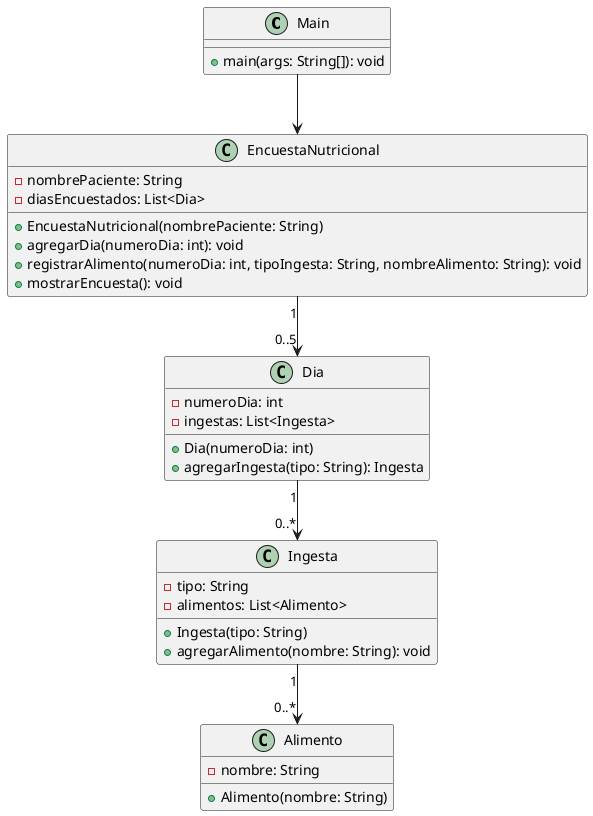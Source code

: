 @startuml
class Main {
  +main(args: String[]): void
}

class Alimento {
  -nombre: String
  +Alimento(nombre: String)
}

class Ingesta {
  -tipo: String
  -alimentos: List<Alimento>
  +Ingesta(tipo: String)
  +agregarAlimento(nombre: String): void
}

class Dia {
  -numeroDia: int
  -ingestas: List<Ingesta>
  +Dia(numeroDia: int)
  +agregarIngesta(tipo: String): Ingesta
}

class EncuestaNutricional {
  -nombrePaciente: String
  -diasEncuestados: List<Dia>
  +EncuestaNutricional(nombrePaciente: String)
  +agregarDia(numeroDia: int): void
  +registrarAlimento(numeroDia: int, tipoIngesta: String, nombreAlimento: String): void
  +mostrarEncuesta(): void
}

Main --> EncuestaNutricional
EncuestaNutricional "1" --> "0..5" Dia
Dia "1" --> "0..*" Ingesta
Ingesta "1" --> "0..*" Alimento
@enduml
